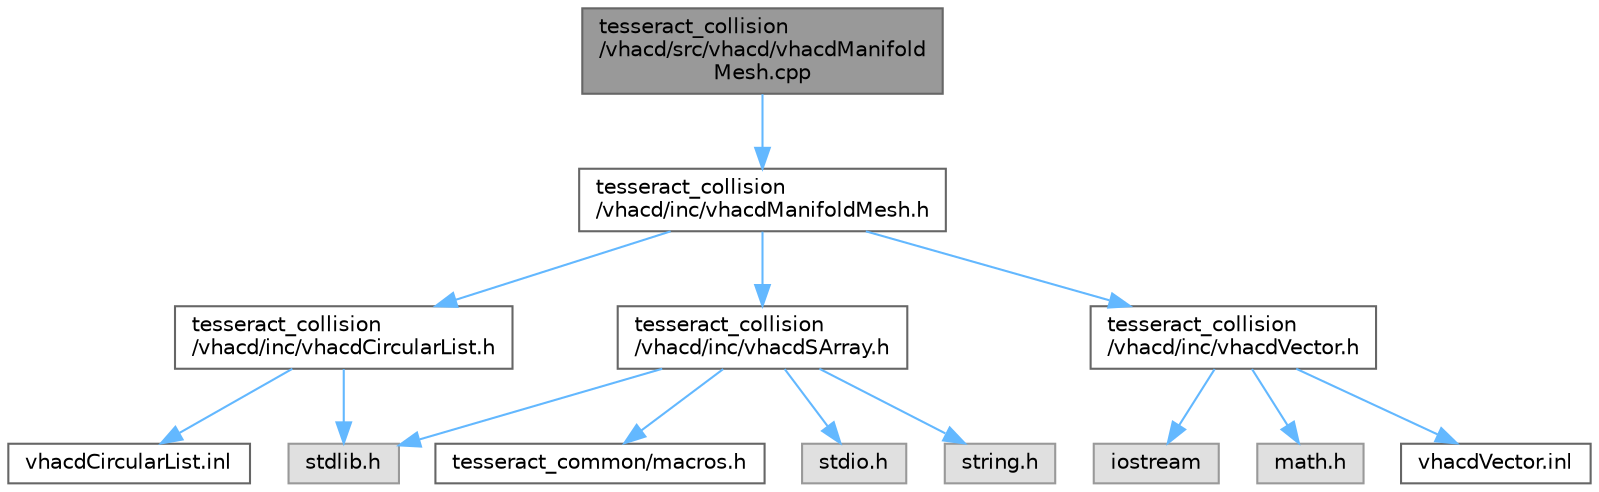 digraph "tesseract_collision/vhacd/src/vhacd/vhacdManifoldMesh.cpp"
{
 // LATEX_PDF_SIZE
  bgcolor="transparent";
  edge [fontname=Helvetica,fontsize=10,labelfontname=Helvetica,labelfontsize=10];
  node [fontname=Helvetica,fontsize=10,shape=box,height=0.2,width=0.4];
  Node1 [label="tesseract_collision\l/vhacd/src/vhacd/vhacdManifold\lMesh.cpp",height=0.2,width=0.4,color="gray40", fillcolor="grey60", style="filled", fontcolor="black",tooltip=" "];
  Node1 -> Node2 [color="steelblue1",style="solid"];
  Node2 [label="tesseract_collision\l/vhacd/inc/vhacdManifoldMesh.h",height=0.2,width=0.4,color="grey40", fillcolor="white", style="filled",URL="$d7/dbb/vhacdManifoldMesh_8h.html",tooltip=" "];
  Node2 -> Node3 [color="steelblue1",style="solid"];
  Node3 [label="tesseract_collision\l/vhacd/inc/vhacdCircularList.h",height=0.2,width=0.4,color="grey40", fillcolor="white", style="filled",URL="$d9/d06/vhacdCircularList_8h.html",tooltip=" "];
  Node3 -> Node4 [color="steelblue1",style="solid"];
  Node4 [label="stdlib.h",height=0.2,width=0.4,color="grey60", fillcolor="#E0E0E0", style="filled",tooltip=" "];
  Node3 -> Node5 [color="steelblue1",style="solid"];
  Node5 [label="vhacdCircularList.inl",height=0.2,width=0.4,color="grey40", fillcolor="white", style="filled",URL="$d6/df9/vhacdCircularList_8inl.html",tooltip=" "];
  Node2 -> Node6 [color="steelblue1",style="solid"];
  Node6 [label="tesseract_collision\l/vhacd/inc/vhacdSArray.h",height=0.2,width=0.4,color="grey40", fillcolor="white", style="filled",URL="$d3/d6e/vhacdSArray_8h.html",tooltip=" "];
  Node6 -> Node7 [color="steelblue1",style="solid"];
  Node7 [label="tesseract_common/macros.h",height=0.2,width=0.4,color="grey40", fillcolor="white", style="filled",URL="$de/d3c/macros_8h.html",tooltip="Common Tesseract Macros."];
  Node6 -> Node8 [color="steelblue1",style="solid"];
  Node8 [label="stdio.h",height=0.2,width=0.4,color="grey60", fillcolor="#E0E0E0", style="filled",tooltip=" "];
  Node6 -> Node4 [color="steelblue1",style="solid"];
  Node6 -> Node9 [color="steelblue1",style="solid"];
  Node9 [label="string.h",height=0.2,width=0.4,color="grey60", fillcolor="#E0E0E0", style="filled",tooltip=" "];
  Node2 -> Node10 [color="steelblue1",style="solid"];
  Node10 [label="tesseract_collision\l/vhacd/inc/vhacdVector.h",height=0.2,width=0.4,color="grey40", fillcolor="white", style="filled",URL="$d8/dde/vhacdVector_8h.html",tooltip=" "];
  Node10 -> Node11 [color="steelblue1",style="solid"];
  Node11 [label="iostream",height=0.2,width=0.4,color="grey60", fillcolor="#E0E0E0", style="filled",tooltip=" "];
  Node10 -> Node12 [color="steelblue1",style="solid"];
  Node12 [label="math.h",height=0.2,width=0.4,color="grey60", fillcolor="#E0E0E0", style="filled",tooltip=" "];
  Node10 -> Node13 [color="steelblue1",style="solid"];
  Node13 [label="vhacdVector.inl",height=0.2,width=0.4,color="grey40", fillcolor="white", style="filled",URL="$db/d49/vhacdVector_8inl.html",tooltip=" "];
}
